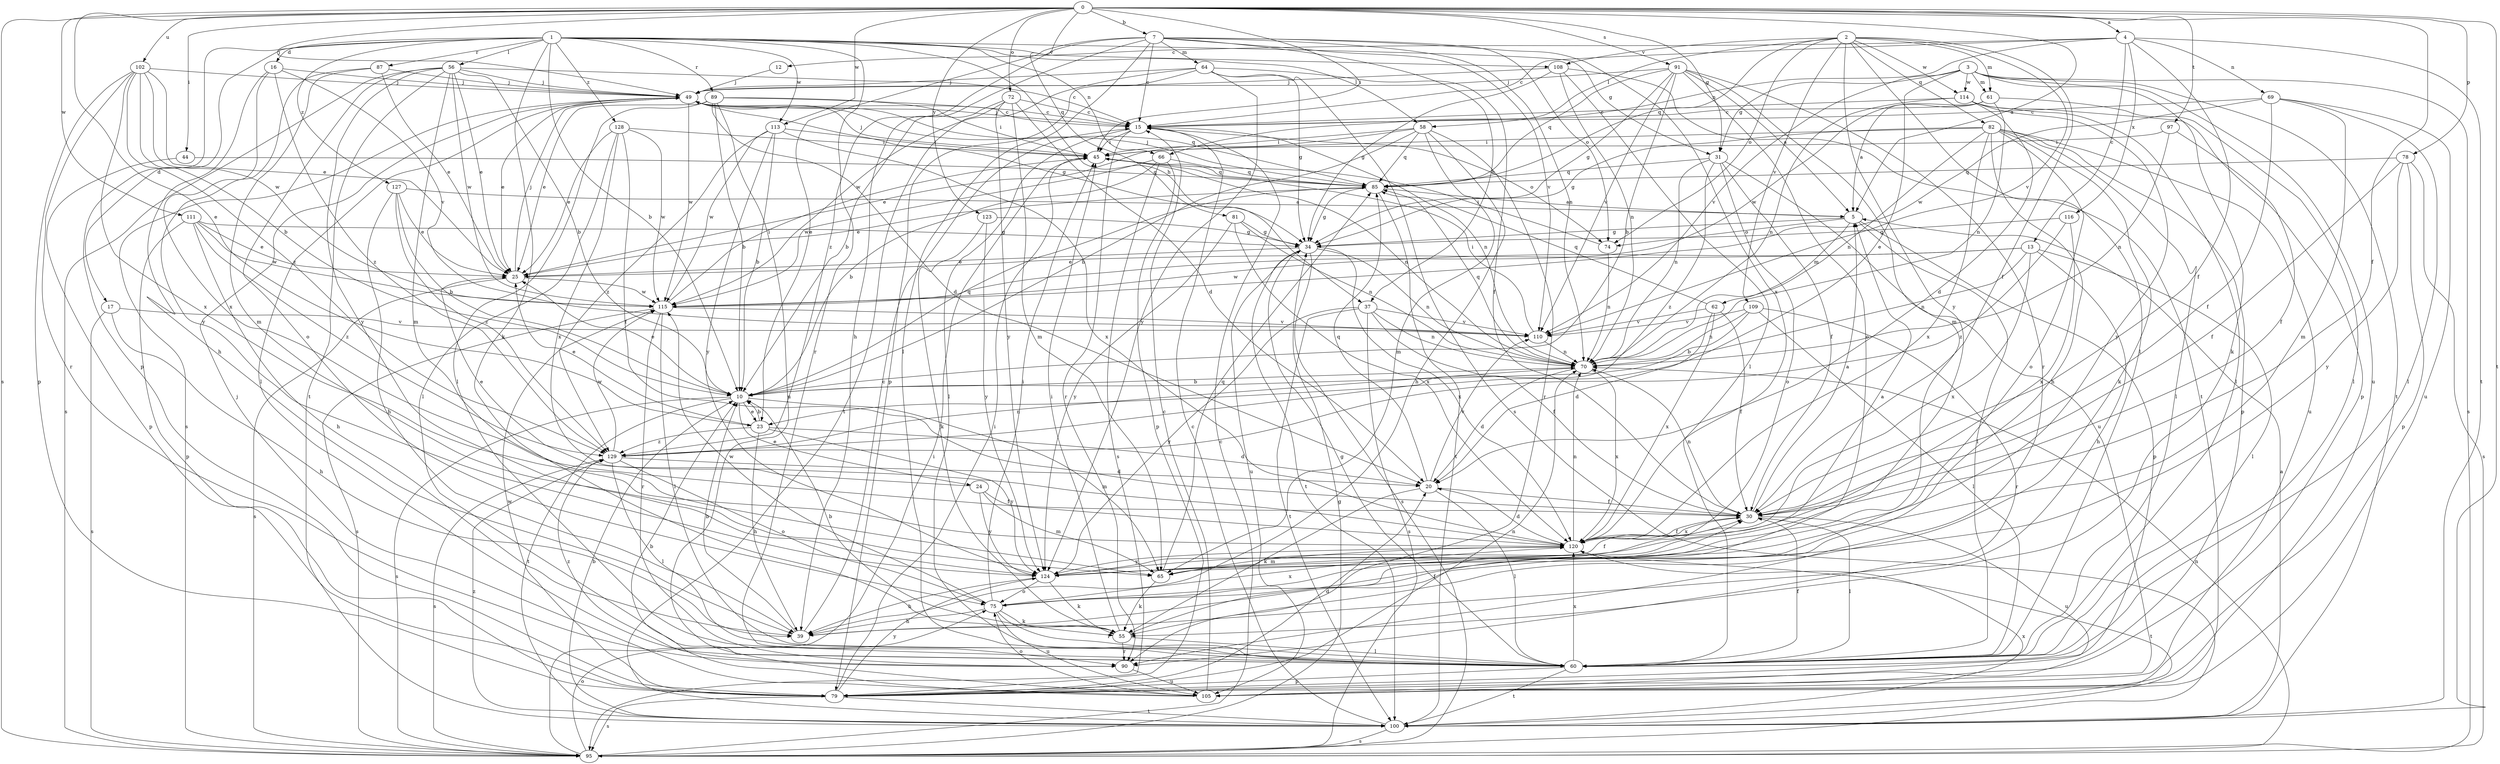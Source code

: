 strict digraph  {
0;
1;
2;
3;
4;
5;
7;
10;
12;
13;
15;
16;
17;
20;
23;
24;
25;
30;
31;
34;
37;
39;
44;
45;
49;
55;
56;
58;
60;
61;
62;
64;
65;
66;
69;
70;
72;
74;
75;
78;
79;
81;
82;
85;
87;
89;
90;
91;
95;
97;
100;
102;
105;
108;
109;
110;
111;
113;
114;
115;
116;
120;
123;
124;
127;
128;
129;
0 -> 4  [label=a];
0 -> 5  [label=a];
0 -> 7  [label=b];
0 -> 23  [label=e];
0 -> 30  [label=f];
0 -> 31  [label=g];
0 -> 44  [label=i];
0 -> 45  [label=i];
0 -> 49  [label=j];
0 -> 72  [label=o];
0 -> 78  [label=p];
0 -> 81  [label=q];
0 -> 91  [label=s];
0 -> 95  [label=s];
0 -> 97  [label=t];
0 -> 100  [label=t];
0 -> 102  [label=u];
0 -> 111  [label=w];
0 -> 113  [label=w];
0 -> 123  [label=y];
1 -> 10  [label=b];
1 -> 16  [label=d];
1 -> 17  [label=d];
1 -> 31  [label=g];
1 -> 37  [label=h];
1 -> 55  [label=k];
1 -> 56  [label=l];
1 -> 58  [label=l];
1 -> 66  [label=n];
1 -> 79  [label=p];
1 -> 87  [label=r];
1 -> 89  [label=r];
1 -> 90  [label=r];
1 -> 108  [label=v];
1 -> 113  [label=w];
1 -> 127  [label=z];
1 -> 128  [label=z];
2 -> 30  [label=f];
2 -> 58  [label=l];
2 -> 60  [label=l];
2 -> 61  [label=m];
2 -> 74  [label=o];
2 -> 82  [label=q];
2 -> 85  [label=q];
2 -> 108  [label=v];
2 -> 109  [label=v];
2 -> 110  [label=v];
2 -> 114  [label=w];
2 -> 124  [label=y];
3 -> 23  [label=e];
3 -> 31  [label=g];
3 -> 55  [label=k];
3 -> 61  [label=m];
3 -> 95  [label=s];
3 -> 100  [label=t];
3 -> 105  [label=u];
3 -> 110  [label=v];
3 -> 114  [label=w];
4 -> 12  [label=c];
4 -> 13  [label=c];
4 -> 15  [label=c];
4 -> 30  [label=f];
4 -> 66  [label=n];
4 -> 69  [label=n];
4 -> 100  [label=t];
4 -> 116  [label=x];
5 -> 34  [label=g];
5 -> 60  [label=l];
5 -> 62  [label=m];
5 -> 74  [label=o];
5 -> 79  [label=p];
7 -> 15  [label=c];
7 -> 23  [label=e];
7 -> 37  [label=h];
7 -> 39  [label=h];
7 -> 60  [label=l];
7 -> 64  [label=m];
7 -> 70  [label=n];
7 -> 74  [label=o];
7 -> 110  [label=v];
7 -> 120  [label=x];
7 -> 129  [label=z];
10 -> 23  [label=e];
10 -> 24  [label=e];
10 -> 25  [label=e];
10 -> 65  [label=m];
10 -> 85  [label=q];
10 -> 95  [label=s];
10 -> 100  [label=t];
12 -> 49  [label=j];
13 -> 25  [label=e];
13 -> 39  [label=h];
13 -> 60  [label=l];
13 -> 70  [label=n];
13 -> 115  [label=w];
13 -> 120  [label=x];
15 -> 45  [label=i];
15 -> 49  [label=j];
15 -> 60  [label=l];
15 -> 70  [label=n];
15 -> 74  [label=o];
15 -> 90  [label=r];
16 -> 39  [label=h];
16 -> 49  [label=j];
16 -> 110  [label=v];
16 -> 120  [label=x];
16 -> 129  [label=z];
17 -> 39  [label=h];
17 -> 95  [label=s];
17 -> 110  [label=v];
20 -> 30  [label=f];
20 -> 55  [label=k];
20 -> 60  [label=l];
20 -> 85  [label=q];
20 -> 110  [label=v];
23 -> 10  [label=b];
23 -> 20  [label=d];
23 -> 25  [label=e];
23 -> 39  [label=h];
23 -> 124  [label=y];
23 -> 129  [label=z];
24 -> 25  [label=e];
24 -> 30  [label=f];
24 -> 65  [label=m];
24 -> 124  [label=y];
25 -> 49  [label=j];
25 -> 95  [label=s];
25 -> 115  [label=w];
30 -> 5  [label=a];
30 -> 60  [label=l];
30 -> 70  [label=n];
30 -> 105  [label=u];
30 -> 120  [label=x];
31 -> 30  [label=f];
31 -> 70  [label=n];
31 -> 75  [label=o];
31 -> 85  [label=q];
31 -> 105  [label=u];
31 -> 129  [label=z];
34 -> 25  [label=e];
34 -> 70  [label=n];
34 -> 95  [label=s];
34 -> 100  [label=t];
34 -> 105  [label=u];
34 -> 120  [label=x];
37 -> 30  [label=f];
37 -> 70  [label=n];
37 -> 95  [label=s];
37 -> 100  [label=t];
37 -> 110  [label=v];
37 -> 124  [label=y];
39 -> 10  [label=b];
39 -> 15  [label=c];
44 -> 79  [label=p];
44 -> 85  [label=q];
45 -> 49  [label=j];
45 -> 70  [label=n];
45 -> 85  [label=q];
49 -> 15  [label=c];
49 -> 25  [label=e];
49 -> 34  [label=g];
49 -> 60  [label=l];
49 -> 85  [label=q];
49 -> 95  [label=s];
49 -> 115  [label=w];
55 -> 10  [label=b];
55 -> 30  [label=f];
55 -> 45  [label=i];
55 -> 60  [label=l];
55 -> 90  [label=r];
56 -> 10  [label=b];
56 -> 15  [label=c];
56 -> 25  [label=e];
56 -> 49  [label=j];
56 -> 65  [label=m];
56 -> 75  [label=o];
56 -> 95  [label=s];
56 -> 100  [label=t];
56 -> 115  [label=w];
56 -> 124  [label=y];
58 -> 10  [label=b];
58 -> 25  [label=e];
58 -> 39  [label=h];
58 -> 45  [label=i];
58 -> 65  [label=m];
58 -> 85  [label=q];
58 -> 90  [label=r];
60 -> 30  [label=f];
60 -> 34  [label=g];
60 -> 79  [label=p];
60 -> 100  [label=t];
60 -> 120  [label=x];
61 -> 5  [label=a];
61 -> 15  [label=c];
61 -> 60  [label=l];
61 -> 70  [label=n];
61 -> 115  [label=w];
62 -> 20  [label=d];
62 -> 30  [label=f];
62 -> 85  [label=q];
62 -> 110  [label=v];
62 -> 120  [label=x];
64 -> 30  [label=f];
64 -> 34  [label=g];
64 -> 49  [label=j];
64 -> 79  [label=p];
64 -> 95  [label=s];
64 -> 115  [label=w];
64 -> 124  [label=y];
65 -> 55  [label=k];
65 -> 85  [label=q];
66 -> 10  [label=b];
66 -> 79  [label=p];
66 -> 85  [label=q];
66 -> 95  [label=s];
66 -> 115  [label=w];
69 -> 15  [label=c];
69 -> 30  [label=f];
69 -> 60  [label=l];
69 -> 65  [label=m];
69 -> 105  [label=u];
69 -> 115  [label=w];
70 -> 10  [label=b];
70 -> 20  [label=d];
70 -> 85  [label=q];
70 -> 120  [label=x];
72 -> 10  [label=b];
72 -> 15  [label=c];
72 -> 20  [label=d];
72 -> 65  [label=m];
72 -> 100  [label=t];
72 -> 124  [label=y];
74 -> 45  [label=i];
74 -> 70  [label=n];
75 -> 39  [label=h];
75 -> 45  [label=i];
75 -> 55  [label=k];
75 -> 60  [label=l];
75 -> 105  [label=u];
75 -> 115  [label=w];
75 -> 120  [label=x];
78 -> 30  [label=f];
78 -> 79  [label=p];
78 -> 85  [label=q];
78 -> 95  [label=s];
78 -> 124  [label=y];
79 -> 20  [label=d];
79 -> 45  [label=i];
79 -> 70  [label=n];
79 -> 95  [label=s];
79 -> 100  [label=t];
79 -> 115  [label=w];
79 -> 124  [label=y];
81 -> 34  [label=g];
81 -> 70  [label=n];
81 -> 120  [label=x];
81 -> 124  [label=y];
82 -> 34  [label=g];
82 -> 39  [label=h];
82 -> 45  [label=i];
82 -> 55  [label=k];
82 -> 60  [label=l];
82 -> 70  [label=n];
82 -> 75  [label=o];
82 -> 79  [label=p];
82 -> 105  [label=u];
82 -> 120  [label=x];
85 -> 5  [label=a];
85 -> 25  [label=e];
85 -> 34  [label=g];
85 -> 49  [label=j];
85 -> 100  [label=t];
87 -> 25  [label=e];
87 -> 49  [label=j];
87 -> 65  [label=m];
87 -> 124  [label=y];
89 -> 10  [label=b];
89 -> 15  [label=c];
89 -> 20  [label=d];
89 -> 25  [label=e];
89 -> 45  [label=i];
89 -> 60  [label=l];
89 -> 105  [label=u];
90 -> 105  [label=u];
90 -> 129  [label=z];
91 -> 5  [label=a];
91 -> 10  [label=b];
91 -> 34  [label=g];
91 -> 49  [label=j];
91 -> 65  [label=m];
91 -> 75  [label=o];
91 -> 85  [label=q];
91 -> 90  [label=r];
91 -> 110  [label=v];
95 -> 15  [label=c];
95 -> 34  [label=g];
95 -> 45  [label=i];
95 -> 70  [label=n];
95 -> 75  [label=o];
97 -> 30  [label=f];
97 -> 45  [label=i];
97 -> 70  [label=n];
100 -> 5  [label=a];
100 -> 10  [label=b];
100 -> 15  [label=c];
100 -> 95  [label=s];
100 -> 120  [label=x];
100 -> 129  [label=z];
102 -> 10  [label=b];
102 -> 25  [label=e];
102 -> 49  [label=j];
102 -> 79  [label=p];
102 -> 90  [label=r];
102 -> 115  [label=w];
102 -> 120  [label=x];
102 -> 129  [label=z];
105 -> 10  [label=b];
105 -> 15  [label=c];
105 -> 49  [label=j];
105 -> 75  [label=o];
108 -> 34  [label=g];
108 -> 49  [label=j];
108 -> 60  [label=l];
108 -> 70  [label=n];
108 -> 100  [label=t];
109 -> 10  [label=b];
109 -> 60  [label=l];
109 -> 70  [label=n];
109 -> 90  [label=r];
109 -> 110  [label=v];
110 -> 45  [label=i];
110 -> 70  [label=n];
111 -> 25  [label=e];
111 -> 34  [label=g];
111 -> 39  [label=h];
111 -> 79  [label=p];
111 -> 115  [label=w];
111 -> 129  [label=z];
113 -> 10  [label=b];
113 -> 45  [label=i];
113 -> 115  [label=w];
113 -> 120  [label=x];
113 -> 124  [label=y];
113 -> 129  [label=z];
114 -> 15  [label=c];
114 -> 20  [label=d];
114 -> 60  [label=l];
114 -> 70  [label=n];
114 -> 79  [label=p];
114 -> 124  [label=y];
115 -> 45  [label=i];
115 -> 60  [label=l];
115 -> 90  [label=r];
115 -> 95  [label=s];
115 -> 110  [label=v];
116 -> 34  [label=g];
116 -> 120  [label=x];
116 -> 129  [label=z];
120 -> 20  [label=d];
120 -> 30  [label=f];
120 -> 65  [label=m];
120 -> 70  [label=n];
120 -> 100  [label=t];
120 -> 124  [label=y];
123 -> 34  [label=g];
123 -> 55  [label=k];
123 -> 124  [label=y];
124 -> 5  [label=a];
124 -> 30  [label=f];
124 -> 39  [label=h];
124 -> 55  [label=k];
124 -> 75  [label=o];
127 -> 5  [label=a];
127 -> 10  [label=b];
127 -> 25  [label=e];
127 -> 39  [label=h];
127 -> 129  [label=z];
128 -> 25  [label=e];
128 -> 30  [label=f];
128 -> 45  [label=i];
128 -> 60  [label=l];
128 -> 115  [label=w];
128 -> 120  [label=x];
129 -> 20  [label=d];
129 -> 60  [label=l];
129 -> 70  [label=n];
129 -> 75  [label=o];
129 -> 95  [label=s];
129 -> 115  [label=w];
}
